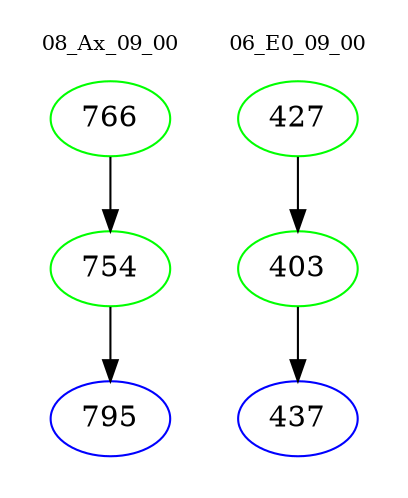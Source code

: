 digraph{
subgraph cluster_0 {
color = white
label = "08_Ax_09_00";
fontsize=10;
T0_766 [label="766", color="green"]
T0_766 -> T0_754 [color="black"]
T0_754 [label="754", color="green"]
T0_754 -> T0_795 [color="black"]
T0_795 [label="795", color="blue"]
}
subgraph cluster_1 {
color = white
label = "06_E0_09_00";
fontsize=10;
T1_427 [label="427", color="green"]
T1_427 -> T1_403 [color="black"]
T1_403 [label="403", color="green"]
T1_403 -> T1_437 [color="black"]
T1_437 [label="437", color="blue"]
}
}
